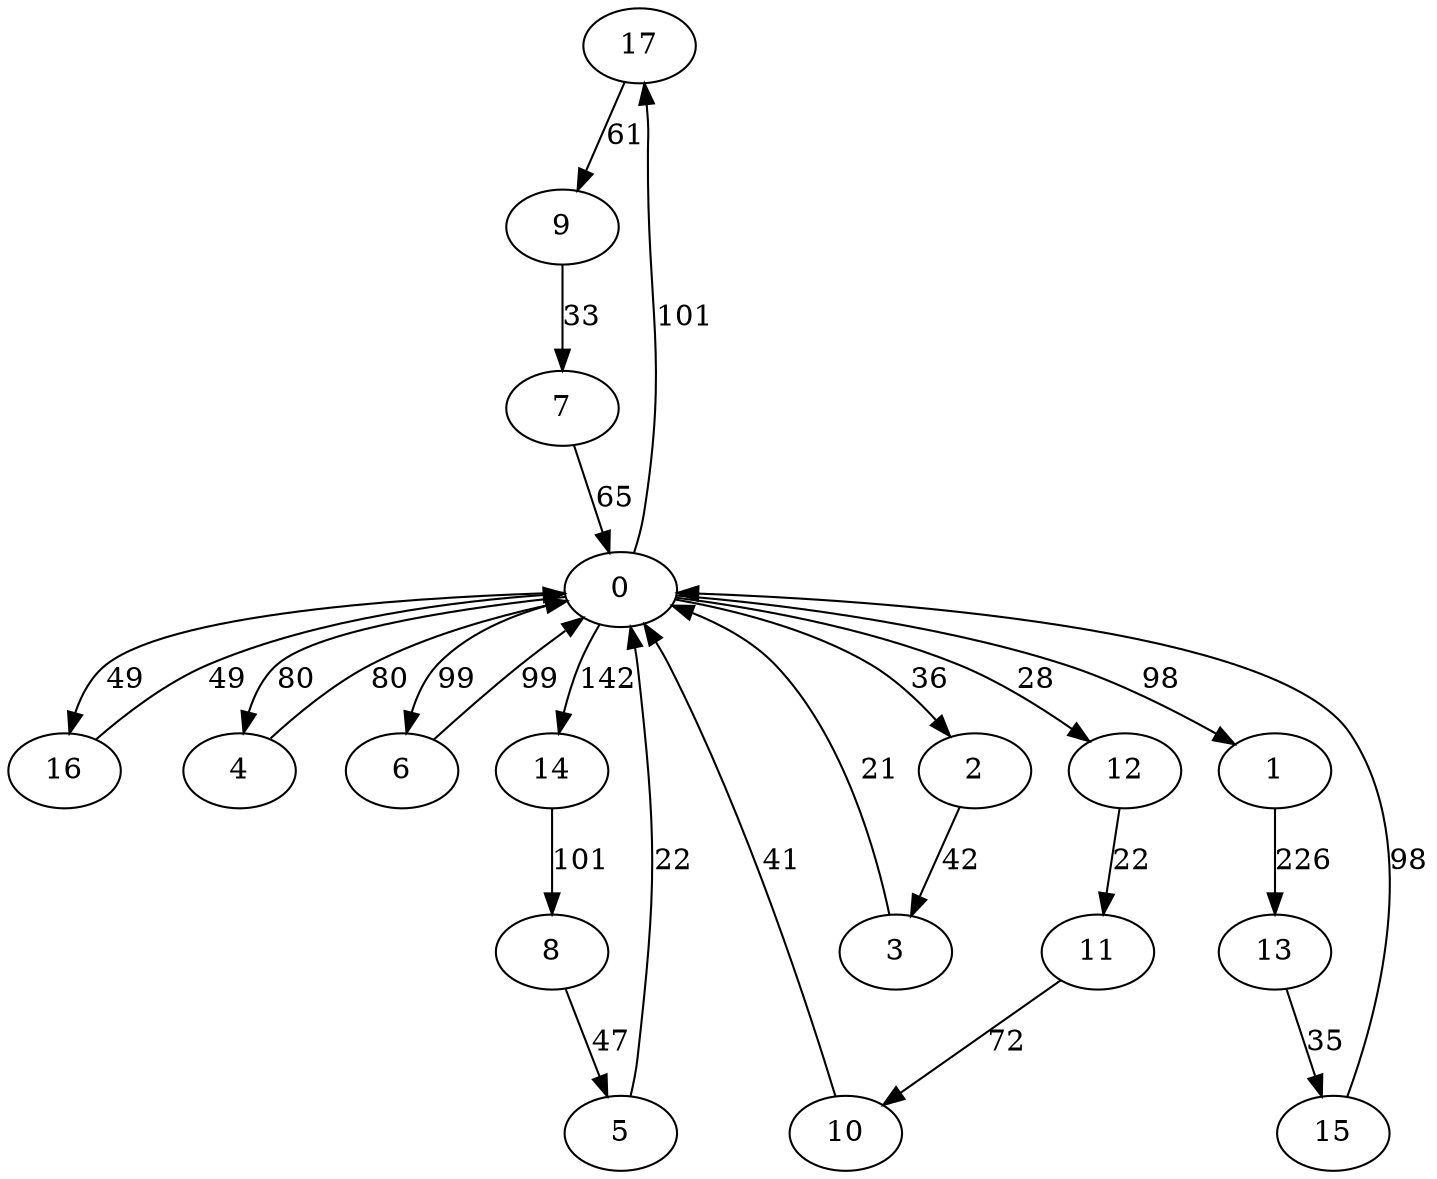 digraph G {
	17->9[ label=61 ];
	16->0[ label=49 ];
	4->0[ label=80 ];
	6->0[ label=99 ];
	0->2[ label=36 ];
	0->14[ label=142 ];
	0->17[ label=101 ];
	0->16[ label=49 ];
	0->6[ label=99 ];
	0->4[ label=80 ];
	0->1[ label=98 ];
	0->12[ label=28 ];
	1->13[ label=226 ];
	5->0[ label=22 ];
	11->10[ label=72 ];
	10->0[ label=41 ];
	13->15[ label=35 ];
	15->0[ label=98 ];
	3->0[ label=21 ];
	8->5[ label=47 ];
	9->7[ label=33 ];
	7->0[ label=65 ];
	2->3[ label=42 ];
	12->11[ label=22 ];
	14->8[ label=101 ];
	0 [ label=0 ];
	1 [ label=1 ];
	10 [ label=10 ];
	11 [ label=11 ];
	12 [ label=12 ];
	13 [ label=13 ];
	14 [ label=14 ];
	15 [ label=15 ];
	16 [ label=16 ];
	17 [ label=17 ];
	2 [ label=2 ];
	3 [ label=3 ];
	4 [ label=4 ];
	5 [ label=5 ];
	6 [ label=6 ];
	7 [ label=7 ];
	8 [ label=8 ];
	9 [ label=9 ];

}
